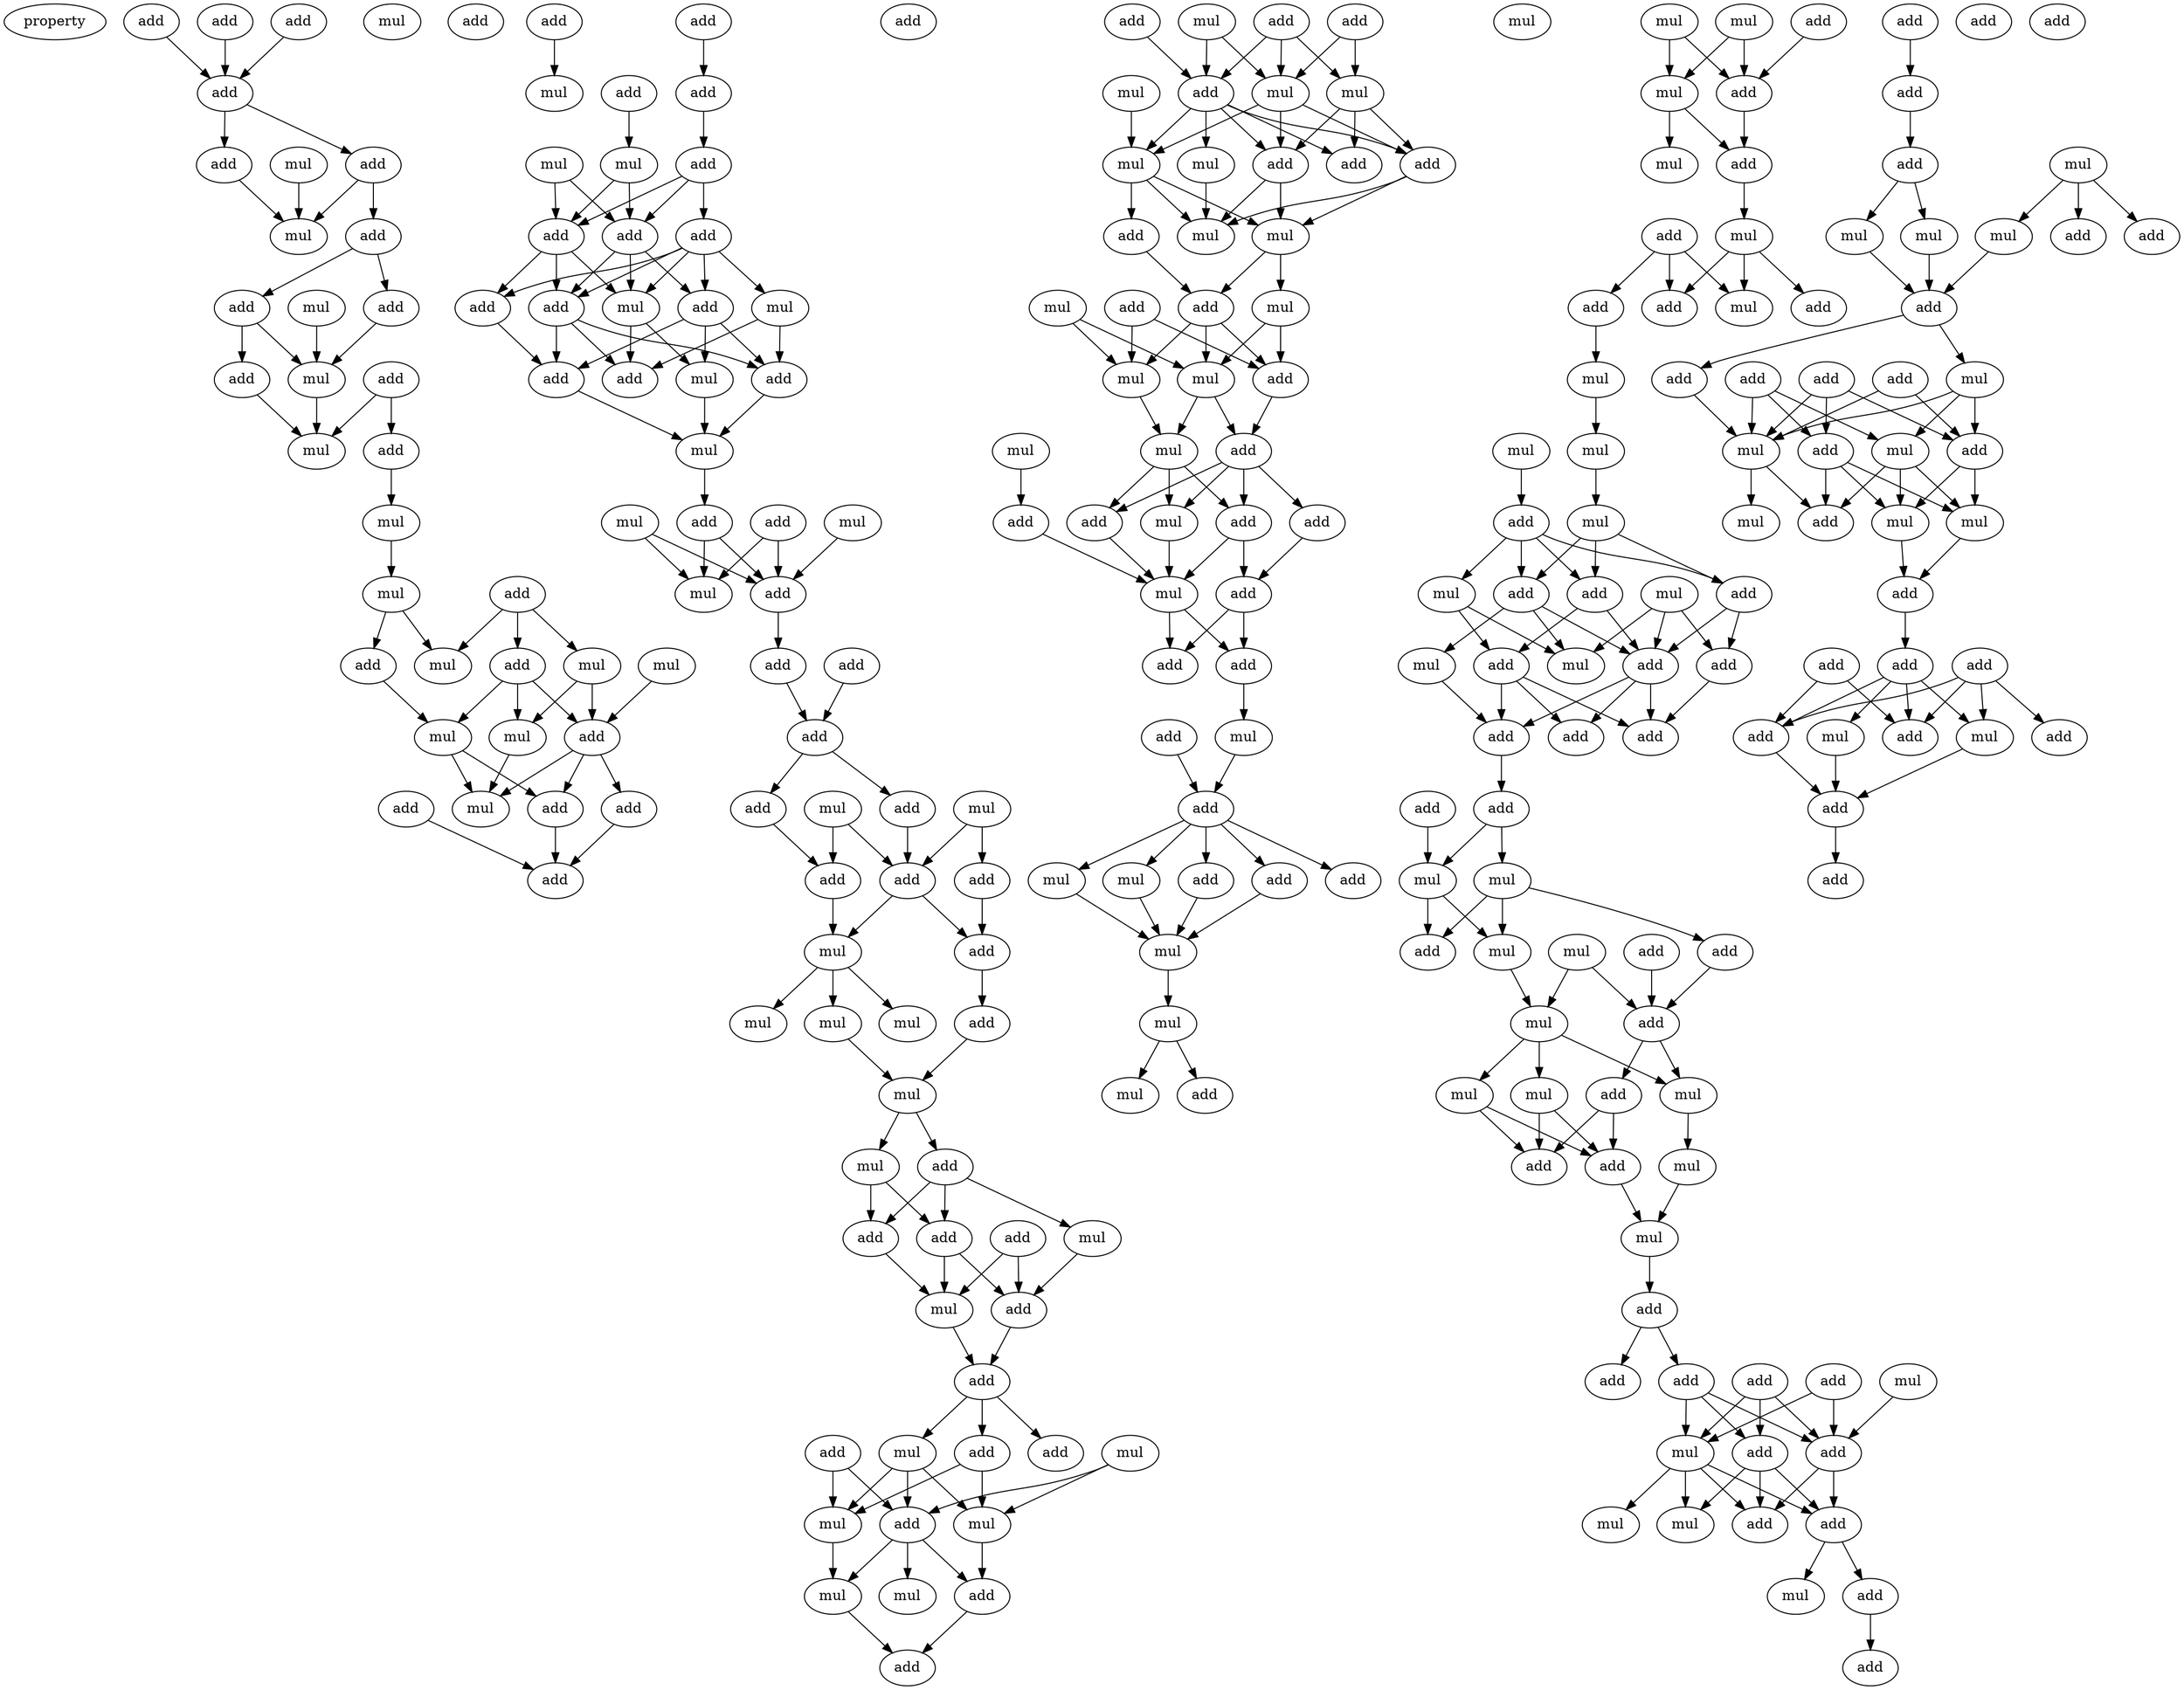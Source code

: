 digraph {
    node [fontcolor=black]
    property [mul=2,lf=1.3]
    0 [ label = add ];
    1 [ label = add ];
    2 [ label = mul ];
    3 [ label = add ];
    4 [ label = add ];
    5 [ label = add ];
    6 [ label = add ];
    7 [ label = add ];
    8 [ label = mul ];
    9 [ label = add ];
    10 [ label = mul ];
    11 [ label = mul ];
    12 [ label = add ];
    13 [ label = add ];
    14 [ label = add ];
    15 [ label = mul ];
    16 [ label = add ];
    17 [ label = mul ];
    18 [ label = add ];
    19 [ label = mul ];
    20 [ label = add ];
    21 [ label = mul ];
    22 [ label = add ];
    23 [ label = mul ];
    24 [ label = mul ];
    25 [ label = mul ];
    26 [ label = add ];
    27 [ label = mul ];
    28 [ label = mul ];
    29 [ label = add ];
    30 [ label = mul ];
    31 [ label = add ];
    32 [ label = add ];
    33 [ label = add ];
    34 [ label = add ];
    35 [ label = add ];
    36 [ label = add ];
    37 [ label = mul ];
    38 [ label = add ];
    39 [ label = add ];
    40 [ label = mul ];
    41 [ label = add ];
    42 [ label = mul ];
    43 [ label = add ];
    44 [ label = add ];
    45 [ label = add ];
    46 [ label = mul ];
    47 [ label = add ];
    48 [ label = add ];
    49 [ label = mul ];
    50 [ label = add ];
    51 [ label = add ];
    52 [ label = mul ];
    53 [ label = add ];
    54 [ label = add ];
    55 [ label = mul ];
    56 [ label = add ];
    57 [ label = mul ];
    58 [ label = add ];
    59 [ label = mul ];
    60 [ label = add ];
    61 [ label = mul ];
    62 [ label = add ];
    63 [ label = add ];
    64 [ label = add ];
    65 [ label = add ];
    66 [ label = mul ];
    67 [ label = add ];
    68 [ label = add ];
    69 [ label = mul ];
    70 [ label = add ];
    71 [ label = add ];
    72 [ label = add ];
    73 [ label = mul ];
    74 [ label = add ];
    75 [ label = mul ];
    76 [ label = mul ];
    77 [ label = mul ];
    78 [ label = add ];
    79 [ label = mul ];
    80 [ label = mul ];
    81 [ label = add ];
    82 [ label = mul ];
    83 [ label = add ];
    84 [ label = add ];
    85 [ label = add ];
    86 [ label = add ];
    87 [ label = mul ];
    88 [ label = add ];
    89 [ label = add ];
    90 [ label = add ];
    91 [ label = add ];
    92 [ label = mul ];
    93 [ label = mul ];
    94 [ label = add ];
    95 [ label = mul ];
    96 [ label = mul ];
    97 [ label = mul ];
    98 [ label = add ];
    99 [ label = mul ];
    100 [ label = add ];
    101 [ label = add ];
    102 [ label = add ];
    103 [ label = mul ];
    104 [ label = add ];
    105 [ label = add ];
    106 [ label = mul ];
    107 [ label = mul ];
    108 [ label = mul ];
    109 [ label = mul ];
    110 [ label = mul ];
    111 [ label = add ];
    112 [ label = add ];
    113 [ label = add ];
    114 [ label = mul ];
    115 [ label = add ];
    116 [ label = mul ];
    117 [ label = add ];
    118 [ label = mul ];
    119 [ label = mul ];
    120 [ label = add ];
    121 [ label = mul ];
    122 [ label = mul ];
    123 [ label = add ];
    124 [ label = mul ];
    125 [ label = mul ];
    126 [ label = mul ];
    127 [ label = add ];
    128 [ label = add ];
    129 [ label = add ];
    130 [ label = add ];
    131 [ label = mul ];
    132 [ label = add ];
    133 [ label = add ];
    134 [ label = mul ];
    135 [ label = add ];
    136 [ label = add ];
    137 [ label = add ];
    138 [ label = mul ];
    139 [ label = add ];
    140 [ label = add ];
    141 [ label = mul ];
    142 [ label = mul ];
    143 [ label = add ];
    144 [ label = add ];
    145 [ label = mul ];
    146 [ label = mul ];
    147 [ label = add ];
    148 [ label = mul ];
    149 [ label = mul ];
    150 [ label = mul ];
    151 [ label = add ];
    152 [ label = mul ];
    153 [ label = add ];
    154 [ label = mul ];
    155 [ label = add ];
    156 [ label = mul ];
    157 [ label = add ];
    158 [ label = mul ];
    159 [ label = add ];
    160 [ label = add ];
    161 [ label = add ];
    162 [ label = mul ];
    163 [ label = mul ];
    164 [ label = mul ];
    165 [ label = add ];
    166 [ label = mul ];
    167 [ label = add ];
    168 [ label = add ];
    169 [ label = mul ];
    170 [ label = mul ];
    171 [ label = add ];
    172 [ label = add ];
    173 [ label = add ];
    174 [ label = mul ];
    175 [ label = add ];
    176 [ label = mul ];
    177 [ label = add ];
    178 [ label = add ];
    179 [ label = add ];
    180 [ label = add ];
    181 [ label = add ];
    182 [ label = mul ];
    183 [ label = mul ];
    184 [ label = mul ];
    185 [ label = mul ];
    186 [ label = add ];
    187 [ label = add ];
    188 [ label = add ];
    189 [ label = mul ];
    190 [ label = add ];
    191 [ label = mul ];
    192 [ label = add ];
    193 [ label = mul ];
    194 [ label = mul ];
    195 [ label = add ];
    196 [ label = mul ];
    197 [ label = add ];
    198 [ label = mul ];
    199 [ label = add ];
    200 [ label = add ];
    201 [ label = add ];
    202 [ label = mul ];
    203 [ label = add ];
    204 [ label = add ];
    205 [ label = add ];
    206 [ label = mul ];
    207 [ label = add ];
    208 [ label = mul ];
    209 [ label = add ];
    210 [ label = mul ];
    211 [ label = add ];
    212 [ label = mul ];
    213 [ label = add ];
    214 [ label = add ];
    215 [ label = add ];
    216 [ label = add ];
    217 [ label = add ];
    218 [ label = mul ];
    219 [ label = add ];
    220 [ label = mul ];
    221 [ label = mul ];
    222 [ label = mul ];
    223 [ label = add ];
    224 [ label = add ];
    225 [ label = add ];
    226 [ label = add ];
    227 [ label = add ];
    228 [ label = mul ];
    229 [ label = add ];
    230 [ label = mul ];
    231 [ label = add ];
    232 [ label = add ];
    233 [ label = mul ];
    234 [ label = add ];
    235 [ label = mul ];
    236 [ label = mul ];
    237 [ label = mul ];
    238 [ label = add ];
    239 [ label = add ];
    240 [ label = add ];
    241 [ label = add ];
    242 [ label = add ];
    243 [ label = add ];
    244 [ label = mul ];
    245 [ label = mul ];
    246 [ label = add ];
    247 [ label = add ];
    248 [ label = add ];
    249 [ label = add ];
    250 [ label = add ];
    0 -> 5 [ name = 0 ];
    1 -> 5 [ name = 1 ];
    3 -> 5 [ name = 2 ];
    5 -> 6 [ name = 3 ];
    5 -> 7 [ name = 4 ];
    6 -> 10 [ name = 5 ];
    7 -> 9 [ name = 6 ];
    7 -> 10 [ name = 7 ];
    8 -> 10 [ name = 8 ];
    9 -> 12 [ name = 9 ];
    9 -> 13 [ name = 10 ];
    11 -> 15 [ name = 11 ];
    12 -> 14 [ name = 12 ];
    12 -> 15 [ name = 13 ];
    13 -> 15 [ name = 14 ];
    14 -> 17 [ name = 15 ];
    15 -> 17 [ name = 16 ];
    16 -> 17 [ name = 17 ];
    16 -> 18 [ name = 18 ];
    18 -> 19 [ name = 19 ];
    19 -> 21 [ name = 20 ];
    20 -> 23 [ name = 21 ];
    20 -> 25 [ name = 22 ];
    20 -> 26 [ name = 23 ];
    21 -> 22 [ name = 24 ];
    21 -> 25 [ name = 25 ];
    22 -> 28 [ name = 26 ];
    23 -> 27 [ name = 27 ];
    23 -> 29 [ name = 28 ];
    24 -> 29 [ name = 29 ];
    26 -> 27 [ name = 30 ];
    26 -> 28 [ name = 31 ];
    26 -> 29 [ name = 32 ];
    27 -> 30 [ name = 33 ];
    28 -> 30 [ name = 34 ];
    28 -> 33 [ name = 35 ];
    29 -> 30 [ name = 36 ];
    29 -> 31 [ name = 37 ];
    29 -> 33 [ name = 38 ];
    31 -> 34 [ name = 39 ];
    32 -> 34 [ name = 40 ];
    33 -> 34 [ name = 41 ];
    35 -> 37 [ name = 42 ];
    36 -> 39 [ name = 43 ];
    38 -> 42 [ name = 44 ];
    39 -> 41 [ name = 45 ];
    40 -> 43 [ name = 46 ];
    40 -> 44 [ name = 47 ];
    41 -> 43 [ name = 48 ];
    41 -> 44 [ name = 49 ];
    41 -> 45 [ name = 50 ];
    42 -> 43 [ name = 51 ];
    42 -> 44 [ name = 52 ];
    43 -> 47 [ name = 53 ];
    43 -> 49 [ name = 54 ];
    43 -> 50 [ name = 55 ];
    44 -> 47 [ name = 56 ];
    44 -> 48 [ name = 57 ];
    44 -> 49 [ name = 58 ];
    45 -> 46 [ name = 59 ];
    45 -> 47 [ name = 60 ];
    45 -> 48 [ name = 61 ];
    45 -> 49 [ name = 62 ];
    45 -> 50 [ name = 63 ];
    46 -> 53 [ name = 64 ];
    46 -> 54 [ name = 65 ];
    47 -> 51 [ name = 66 ];
    47 -> 53 [ name = 67 ];
    47 -> 54 [ name = 68 ];
    48 -> 51 [ name = 69 ];
    48 -> 52 [ name = 70 ];
    48 -> 54 [ name = 71 ];
    49 -> 52 [ name = 72 ];
    49 -> 53 [ name = 73 ];
    50 -> 51 [ name = 74 ];
    51 -> 55 [ name = 75 ];
    52 -> 55 [ name = 76 ];
    54 -> 55 [ name = 77 ];
    55 -> 56 [ name = 78 ];
    56 -> 61 [ name = 79 ];
    56 -> 62 [ name = 80 ];
    57 -> 62 [ name = 81 ];
    58 -> 61 [ name = 82 ];
    58 -> 62 [ name = 83 ];
    59 -> 61 [ name = 84 ];
    59 -> 62 [ name = 85 ];
    62 -> 64 [ name = 86 ];
    63 -> 65 [ name = 87 ];
    64 -> 65 [ name = 88 ];
    65 -> 67 [ name = 89 ];
    65 -> 68 [ name = 90 ];
    66 -> 70 [ name = 91 ];
    66 -> 72 [ name = 92 ];
    67 -> 72 [ name = 93 ];
    68 -> 70 [ name = 94 ];
    69 -> 71 [ name = 95 ];
    69 -> 72 [ name = 96 ];
    70 -> 73 [ name = 97 ];
    71 -> 74 [ name = 98 ];
    72 -> 73 [ name = 99 ];
    72 -> 74 [ name = 100 ];
    73 -> 75 [ name = 101 ];
    73 -> 76 [ name = 102 ];
    73 -> 77 [ name = 103 ];
    74 -> 78 [ name = 104 ];
    75 -> 79 [ name = 105 ];
    78 -> 79 [ name = 106 ];
    79 -> 80 [ name = 107 ];
    79 -> 81 [ name = 108 ];
    80 -> 83 [ name = 109 ];
    80 -> 84 [ name = 110 ];
    81 -> 82 [ name = 111 ];
    81 -> 83 [ name = 112 ];
    81 -> 84 [ name = 113 ];
    82 -> 86 [ name = 114 ];
    83 -> 87 [ name = 115 ];
    84 -> 86 [ name = 116 ];
    84 -> 87 [ name = 117 ];
    85 -> 86 [ name = 118 ];
    85 -> 87 [ name = 119 ];
    86 -> 88 [ name = 120 ];
    87 -> 88 [ name = 121 ];
    88 -> 90 [ name = 122 ];
    88 -> 91 [ name = 123 ];
    88 -> 92 [ name = 124 ];
    89 -> 94 [ name = 125 ];
    89 -> 96 [ name = 126 ];
    90 -> 95 [ name = 127 ];
    90 -> 96 [ name = 128 ];
    92 -> 94 [ name = 129 ];
    92 -> 95 [ name = 130 ];
    92 -> 96 [ name = 131 ];
    93 -> 94 [ name = 132 ];
    93 -> 95 [ name = 133 ];
    94 -> 97 [ name = 134 ];
    94 -> 98 [ name = 135 ];
    94 -> 99 [ name = 136 ];
    95 -> 98 [ name = 137 ];
    96 -> 99 [ name = 138 ];
    98 -> 100 [ name = 139 ];
    99 -> 100 [ name = 140 ];
    101 -> 105 [ name = 141 ];
    101 -> 106 [ name = 142 ];
    101 -> 107 [ name = 143 ];
    102 -> 106 [ name = 144 ];
    102 -> 107 [ name = 145 ];
    103 -> 105 [ name = 146 ];
    103 -> 106 [ name = 147 ];
    104 -> 105 [ name = 148 ];
    105 -> 109 [ name = 149 ];
    105 -> 110 [ name = 150 ];
    105 -> 111 [ name = 151 ];
    105 -> 112 [ name = 152 ];
    105 -> 113 [ name = 153 ];
    106 -> 109 [ name = 154 ];
    106 -> 112 [ name = 155 ];
    106 -> 113 [ name = 156 ];
    107 -> 111 [ name = 157 ];
    107 -> 112 [ name = 158 ];
    107 -> 113 [ name = 159 ];
    108 -> 109 [ name = 160 ];
    109 -> 114 [ name = 161 ];
    109 -> 115 [ name = 162 ];
    109 -> 116 [ name = 163 ];
    110 -> 114 [ name = 164 ];
    112 -> 114 [ name = 165 ];
    112 -> 116 [ name = 166 ];
    113 -> 114 [ name = 167 ];
    113 -> 116 [ name = 168 ];
    115 -> 117 [ name = 169 ];
    116 -> 117 [ name = 170 ];
    116 -> 119 [ name = 171 ];
    117 -> 122 [ name = 172 ];
    117 -> 123 [ name = 173 ];
    117 -> 124 [ name = 174 ];
    118 -> 122 [ name = 175 ];
    118 -> 124 [ name = 176 ];
    119 -> 123 [ name = 177 ];
    119 -> 124 [ name = 178 ];
    120 -> 122 [ name = 179 ];
    120 -> 123 [ name = 180 ];
    122 -> 125 [ name = 181 ];
    123 -> 127 [ name = 182 ];
    124 -> 125 [ name = 183 ];
    124 -> 127 [ name = 184 ];
    125 -> 129 [ name = 185 ];
    125 -> 131 [ name = 186 ];
    125 -> 132 [ name = 187 ];
    126 -> 128 [ name = 188 ];
    127 -> 129 [ name = 189 ];
    127 -> 130 [ name = 190 ];
    127 -> 131 [ name = 191 ];
    127 -> 132 [ name = 192 ];
    128 -> 134 [ name = 193 ];
    129 -> 133 [ name = 194 ];
    129 -> 134 [ name = 195 ];
    130 -> 133 [ name = 196 ];
    131 -> 134 [ name = 197 ];
    132 -> 134 [ name = 198 ];
    133 -> 135 [ name = 199 ];
    133 -> 136 [ name = 200 ];
    134 -> 135 [ name = 201 ];
    134 -> 136 [ name = 202 ];
    135 -> 138 [ name = 203 ];
    137 -> 139 [ name = 204 ];
    138 -> 139 [ name = 205 ];
    139 -> 140 [ name = 206 ];
    139 -> 141 [ name = 207 ];
    139 -> 142 [ name = 208 ];
    139 -> 143 [ name = 209 ];
    139 -> 144 [ name = 210 ];
    140 -> 145 [ name = 211 ];
    141 -> 145 [ name = 212 ];
    142 -> 145 [ name = 213 ];
    144 -> 145 [ name = 214 ];
    145 -> 146 [ name = 215 ];
    146 -> 148 [ name = 216 ];
    146 -> 151 [ name = 217 ];
    147 -> 153 [ name = 218 ];
    149 -> 152 [ name = 219 ];
    149 -> 153 [ name = 220 ];
    150 -> 152 [ name = 221 ];
    150 -> 153 [ name = 222 ];
    152 -> 154 [ name = 223 ];
    152 -> 155 [ name = 224 ];
    153 -> 155 [ name = 225 ];
    155 -> 156 [ name = 226 ];
    156 -> 158 [ name = 227 ];
    156 -> 160 [ name = 228 ];
    156 -> 161 [ name = 229 ];
    157 -> 158 [ name = 230 ];
    157 -> 159 [ name = 231 ];
    157 -> 160 [ name = 232 ];
    159 -> 162 [ name = 233 ];
    162 -> 164 [ name = 234 ];
    163 -> 165 [ name = 235 ];
    164 -> 166 [ name = 236 ];
    165 -> 167 [ name = 237 ];
    165 -> 168 [ name = 238 ];
    165 -> 169 [ name = 239 ];
    165 -> 171 [ name = 240 ];
    166 -> 167 [ name = 241 ];
    166 -> 168 [ name = 242 ];
    166 -> 171 [ name = 243 ];
    167 -> 174 [ name = 244 ];
    167 -> 175 [ name = 245 ];
    167 -> 176 [ name = 246 ];
    168 -> 173 [ name = 247 ];
    168 -> 175 [ name = 248 ];
    169 -> 173 [ name = 249 ];
    169 -> 174 [ name = 250 ];
    170 -> 172 [ name = 251 ];
    170 -> 174 [ name = 252 ];
    170 -> 175 [ name = 253 ];
    171 -> 172 [ name = 254 ];
    171 -> 175 [ name = 255 ];
    172 -> 179 [ name = 256 ];
    173 -> 177 [ name = 257 ];
    173 -> 178 [ name = 258 ];
    173 -> 179 [ name = 259 ];
    175 -> 177 [ name = 260 ];
    175 -> 178 [ name = 261 ];
    175 -> 179 [ name = 262 ];
    176 -> 178 [ name = 263 ];
    178 -> 181 [ name = 264 ];
    180 -> 182 [ name = 265 ];
    181 -> 182 [ name = 266 ];
    181 -> 183 [ name = 267 ];
    182 -> 184 [ name = 268 ];
    182 -> 186 [ name = 269 ];
    183 -> 184 [ name = 270 ];
    183 -> 186 [ name = 271 ];
    183 -> 188 [ name = 272 ];
    184 -> 189 [ name = 273 ];
    185 -> 189 [ name = 274 ];
    185 -> 190 [ name = 275 ];
    187 -> 190 [ name = 276 ];
    188 -> 190 [ name = 277 ];
    189 -> 191 [ name = 278 ];
    189 -> 193 [ name = 279 ];
    189 -> 194 [ name = 280 ];
    190 -> 192 [ name = 281 ];
    190 -> 194 [ name = 282 ];
    191 -> 195 [ name = 283 ];
    191 -> 197 [ name = 284 ];
    192 -> 195 [ name = 285 ];
    192 -> 197 [ name = 286 ];
    193 -> 195 [ name = 287 ];
    193 -> 197 [ name = 288 ];
    194 -> 196 [ name = 289 ];
    196 -> 198 [ name = 290 ];
    197 -> 198 [ name = 291 ];
    198 -> 199 [ name = 292 ];
    199 -> 201 [ name = 293 ];
    199 -> 203 [ name = 294 ];
    200 -> 205 [ name = 295 ];
    200 -> 206 [ name = 296 ];
    200 -> 207 [ name = 297 ];
    201 -> 205 [ name = 298 ];
    201 -> 206 [ name = 299 ];
    201 -> 207 [ name = 300 ];
    202 -> 207 [ name = 301 ];
    204 -> 206 [ name = 302 ];
    204 -> 207 [ name = 303 ];
    205 -> 208 [ name = 304 ];
    205 -> 209 [ name = 305 ];
    205 -> 211 [ name = 306 ];
    206 -> 208 [ name = 307 ];
    206 -> 209 [ name = 308 ];
    206 -> 210 [ name = 309 ];
    206 -> 211 [ name = 310 ];
    207 -> 209 [ name = 311 ];
    207 -> 211 [ name = 312 ];
    211 -> 212 [ name = 313 ];
    211 -> 213 [ name = 314 ];
    213 -> 215 [ name = 315 ];
    214 -> 216 [ name = 316 ];
    216 -> 217 [ name = 317 ];
    217 -> 220 [ name = 318 ];
    217 -> 222 [ name = 319 ];
    218 -> 219 [ name = 320 ];
    218 -> 221 [ name = 321 ];
    218 -> 223 [ name = 322 ];
    220 -> 224 [ name = 323 ];
    221 -> 224 [ name = 324 ];
    222 -> 224 [ name = 325 ];
    224 -> 225 [ name = 326 ];
    224 -> 228 [ name = 327 ];
    225 -> 230 [ name = 328 ];
    226 -> 230 [ name = 329 ];
    226 -> 232 [ name = 330 ];
    226 -> 233 [ name = 331 ];
    227 -> 230 [ name = 332 ];
    227 -> 231 [ name = 333 ];
    228 -> 230 [ name = 334 ];
    228 -> 231 [ name = 335 ];
    228 -> 233 [ name = 336 ];
    229 -> 230 [ name = 337 ];
    229 -> 231 [ name = 338 ];
    229 -> 232 [ name = 339 ];
    230 -> 234 [ name = 340 ];
    230 -> 237 [ name = 341 ];
    231 -> 235 [ name = 342 ];
    231 -> 236 [ name = 343 ];
    232 -> 234 [ name = 344 ];
    232 -> 235 [ name = 345 ];
    232 -> 236 [ name = 346 ];
    233 -> 234 [ name = 347 ];
    233 -> 235 [ name = 348 ];
    233 -> 236 [ name = 349 ];
    235 -> 238 [ name = 350 ];
    236 -> 238 [ name = 351 ];
    238 -> 240 [ name = 352 ];
    239 -> 242 [ name = 353 ];
    239 -> 243 [ name = 354 ];
    240 -> 242 [ name = 355 ];
    240 -> 243 [ name = 356 ];
    240 -> 244 [ name = 357 ];
    240 -> 245 [ name = 358 ];
    241 -> 242 [ name = 359 ];
    241 -> 243 [ name = 360 ];
    241 -> 244 [ name = 361 ];
    241 -> 246 [ name = 362 ];
    242 -> 247 [ name = 363 ];
    244 -> 247 [ name = 364 ];
    245 -> 247 [ name = 365 ];
    247 -> 250 [ name = 366 ];
}
